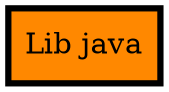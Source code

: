 digraph {
  edge ["arrowhead"="normal","arrowtail"="none"]
  graph ["dpi"="100","fontsize"="30","ranksep"="1.5","rankdir"="TB"]
  node ["style"="filled"]
  "Lib java" ["fillcolor"="#FF8800","color"="black","penwidth"="3","shape"="box"]
}
